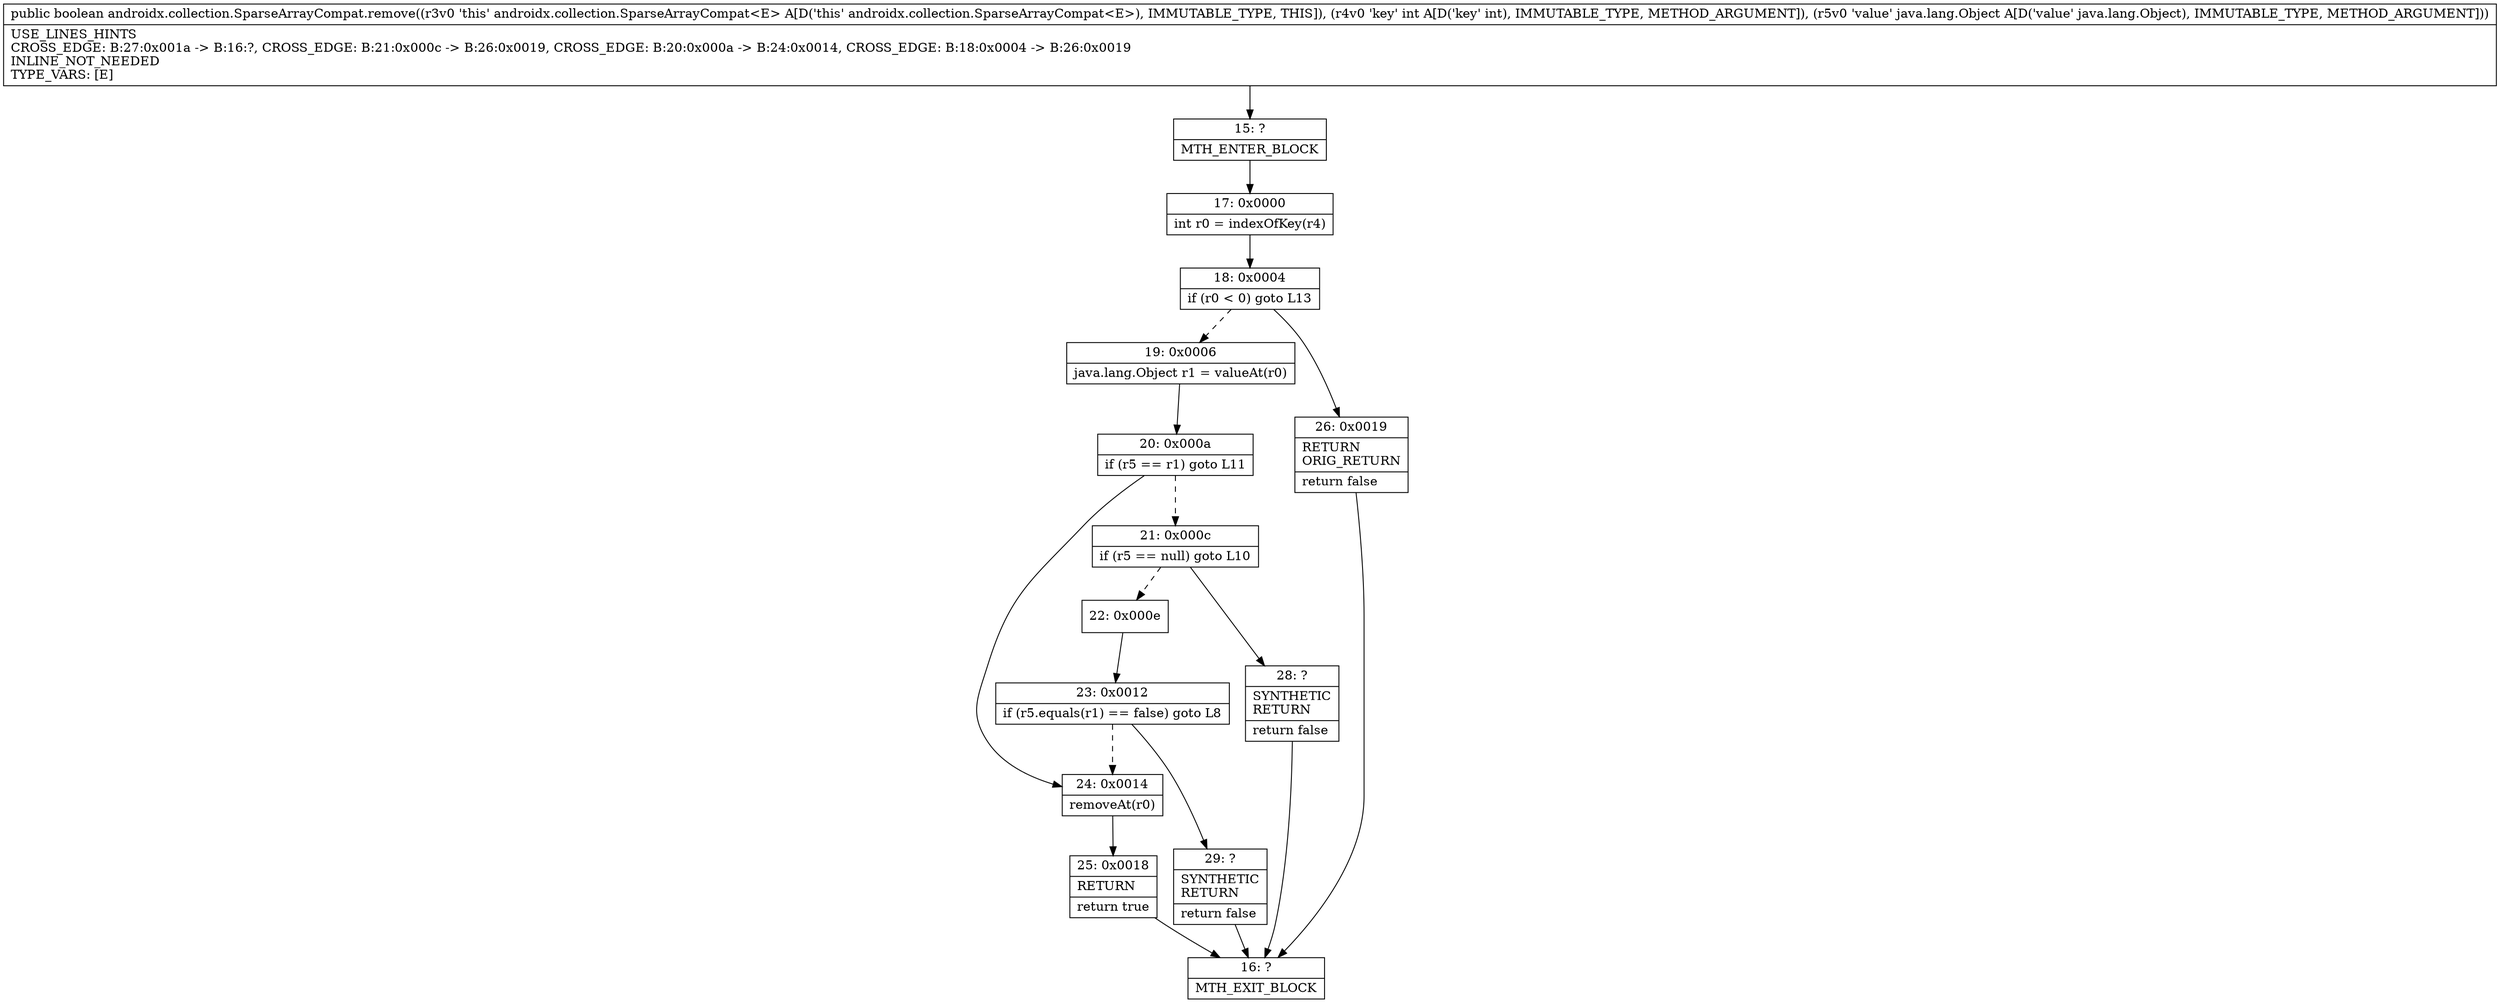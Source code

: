 digraph "CFG forandroidx.collection.SparseArrayCompat.remove(ILjava\/lang\/Object;)Z" {
Node_15 [shape=record,label="{15\:\ ?|MTH_ENTER_BLOCK\l}"];
Node_17 [shape=record,label="{17\:\ 0x0000|int r0 = indexOfKey(r4)\l}"];
Node_18 [shape=record,label="{18\:\ 0x0004|if (r0 \< 0) goto L13\l}"];
Node_19 [shape=record,label="{19\:\ 0x0006|java.lang.Object r1 = valueAt(r0)\l}"];
Node_20 [shape=record,label="{20\:\ 0x000a|if (r5 == r1) goto L11\l}"];
Node_21 [shape=record,label="{21\:\ 0x000c|if (r5 == null) goto L10\l}"];
Node_22 [shape=record,label="{22\:\ 0x000e}"];
Node_23 [shape=record,label="{23\:\ 0x0012|if (r5.equals(r1) == false) goto L8\l}"];
Node_29 [shape=record,label="{29\:\ ?|SYNTHETIC\lRETURN\l|return false\l}"];
Node_16 [shape=record,label="{16\:\ ?|MTH_EXIT_BLOCK\l}"];
Node_28 [shape=record,label="{28\:\ ?|SYNTHETIC\lRETURN\l|return false\l}"];
Node_24 [shape=record,label="{24\:\ 0x0014|removeAt(r0)\l}"];
Node_25 [shape=record,label="{25\:\ 0x0018|RETURN\l|return true\l}"];
Node_26 [shape=record,label="{26\:\ 0x0019|RETURN\lORIG_RETURN\l|return false\l}"];
MethodNode[shape=record,label="{public boolean androidx.collection.SparseArrayCompat.remove((r3v0 'this' androidx.collection.SparseArrayCompat\<E\> A[D('this' androidx.collection.SparseArrayCompat\<E\>), IMMUTABLE_TYPE, THIS]), (r4v0 'key' int A[D('key' int), IMMUTABLE_TYPE, METHOD_ARGUMENT]), (r5v0 'value' java.lang.Object A[D('value' java.lang.Object), IMMUTABLE_TYPE, METHOD_ARGUMENT]))  | USE_LINES_HINTS\lCROSS_EDGE: B:27:0x001a \-\> B:16:?, CROSS_EDGE: B:21:0x000c \-\> B:26:0x0019, CROSS_EDGE: B:20:0x000a \-\> B:24:0x0014, CROSS_EDGE: B:18:0x0004 \-\> B:26:0x0019\lINLINE_NOT_NEEDED\lTYPE_VARS: [E]\l}"];
MethodNode -> Node_15;Node_15 -> Node_17;
Node_17 -> Node_18;
Node_18 -> Node_19[style=dashed];
Node_18 -> Node_26;
Node_19 -> Node_20;
Node_20 -> Node_21[style=dashed];
Node_20 -> Node_24;
Node_21 -> Node_22[style=dashed];
Node_21 -> Node_28;
Node_22 -> Node_23;
Node_23 -> Node_24[style=dashed];
Node_23 -> Node_29;
Node_29 -> Node_16;
Node_28 -> Node_16;
Node_24 -> Node_25;
Node_25 -> Node_16;
Node_26 -> Node_16;
}


